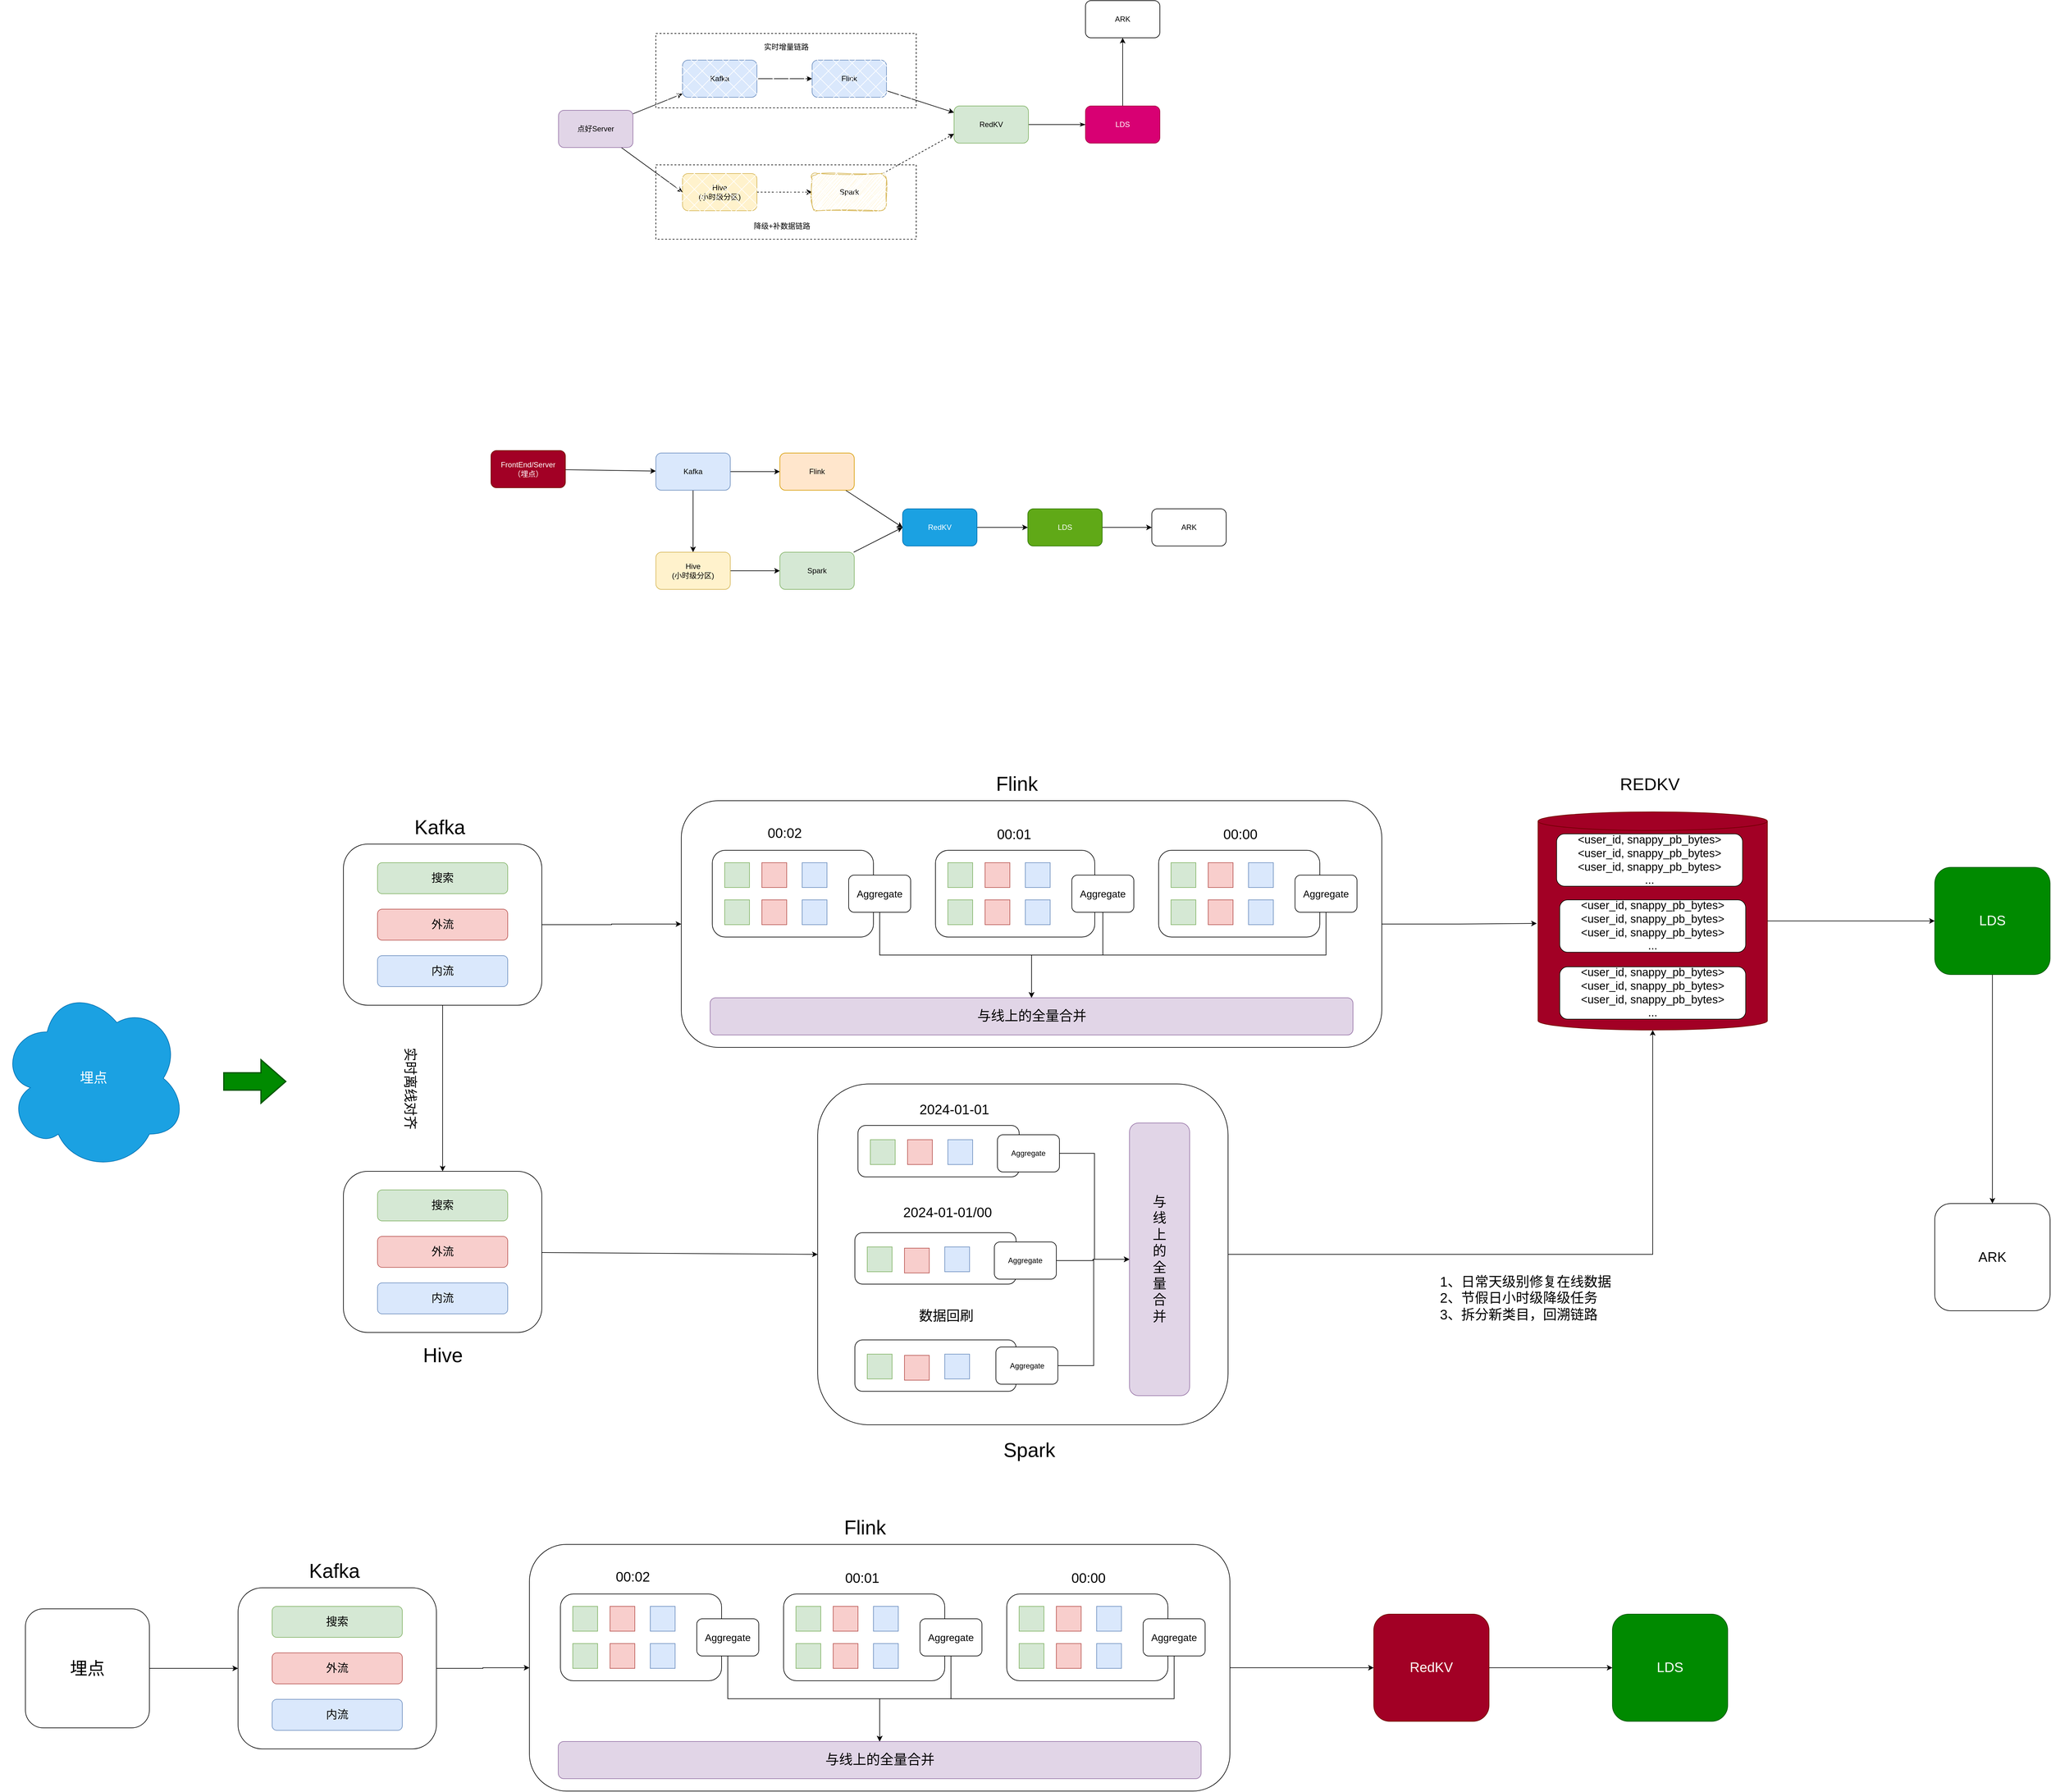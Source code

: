 <mxfile version="23.1.1" type="github">
  <diagram name="Page-1" id="i_hFuDhX6voU7J-K0fBx">
    <mxGraphModel dx="3749" dy="1087" grid="1" gridSize="10" guides="1" tooltips="1" connect="1" arrows="1" fold="1" page="1" pageScale="1" pageWidth="850" pageHeight="1100" math="0" shadow="0">
      <root>
        <mxCell id="0" />
        <mxCell id="1" parent="0" />
        <mxCell id="Olyu-w_eP48Fr1E_7s6x-3" value="" style="edgeStyle=orthogonalEdgeStyle;rounded=0;orthogonalLoop=1;jettySize=auto;html=1;" parent="1" source="Olyu-w_eP48Fr1E_7s6x-1" target="Olyu-w_eP48Fr1E_7s6x-2" edge="1">
          <mxGeometry relative="1" as="geometry" />
        </mxCell>
        <mxCell id="Olyu-w_eP48Fr1E_7s6x-13" value="" style="rounded=0;orthogonalLoop=1;jettySize=auto;html=1;startArrow=classic;startFill=1;endArrow=none;endFill=0;" parent="1" source="Olyu-w_eP48Fr1E_7s6x-1" target="Olyu-w_eP48Fr1E_7s6x-12" edge="1">
          <mxGeometry relative="1" as="geometry" />
        </mxCell>
        <mxCell id="Olyu-w_eP48Fr1E_7s6x-1" value="Kafka" style="rounded=1;whiteSpace=wrap;html=1;fillColor=#dae8fc;strokeColor=#6c8ebf;" parent="1" vertex="1">
          <mxGeometry x="160" y="337" width="120" height="60" as="geometry" />
        </mxCell>
        <mxCell id="Olyu-w_eP48Fr1E_7s6x-5" value="" style="rounded=0;orthogonalLoop=1;jettySize=auto;html=1;" parent="1" source="Olyu-w_eP48Fr1E_7s6x-2" target="Olyu-w_eP48Fr1E_7s6x-4" edge="1">
          <mxGeometry relative="1" as="geometry" />
        </mxCell>
        <mxCell id="Olyu-w_eP48Fr1E_7s6x-2" value="Flink" style="rounded=1;whiteSpace=wrap;html=1;fillColor=#dae8fc;strokeColor=#6c8ebf;" parent="1" vertex="1">
          <mxGeometry x="369" y="337" width="120" height="60" as="geometry" />
        </mxCell>
        <mxCell id="Olyu-w_eP48Fr1E_7s6x-16" value="" style="edgeStyle=orthogonalEdgeStyle;rounded=0;orthogonalLoop=1;jettySize=auto;html=1;startArrow=none;startFill=0;endArrow=classicThin;endFill=1;" parent="1" source="Olyu-w_eP48Fr1E_7s6x-4" target="Olyu-w_eP48Fr1E_7s6x-15" edge="1">
          <mxGeometry relative="1" as="geometry" />
        </mxCell>
        <mxCell id="Olyu-w_eP48Fr1E_7s6x-4" value="RedKV" style="rounded=1;whiteSpace=wrap;html=1;fillColor=#d5e8d4;strokeColor=#82b366;" parent="1" vertex="1">
          <mxGeometry x="598" y="411" width="120" height="60" as="geometry" />
        </mxCell>
        <mxCell id="Olyu-w_eP48Fr1E_7s6x-9" value="" style="edgeStyle=orthogonalEdgeStyle;rounded=0;orthogonalLoop=1;jettySize=auto;html=1;dashed=1;" parent="1" source="Olyu-w_eP48Fr1E_7s6x-6" target="Olyu-w_eP48Fr1E_7s6x-8" edge="1">
          <mxGeometry relative="1" as="geometry" />
        </mxCell>
        <mxCell id="Olyu-w_eP48Fr1E_7s6x-6" value="Hive&lt;br&gt;(小时级分区)" style="rounded=1;whiteSpace=wrap;html=1;fillColor=#fff2cc;strokeColor=#d6b656;" parent="1" vertex="1">
          <mxGeometry x="160" y="520" width="120" height="60" as="geometry" />
        </mxCell>
        <mxCell id="Olyu-w_eP48Fr1E_7s6x-11" value="" style="rounded=0;orthogonalLoop=1;jettySize=auto;html=1;entryX=0;entryY=0.75;entryDx=0;entryDy=0;dashed=1;" parent="1" source="Olyu-w_eP48Fr1E_7s6x-8" target="Olyu-w_eP48Fr1E_7s6x-4" edge="1">
          <mxGeometry relative="1" as="geometry">
            <mxPoint x="569" y="517" as="targetPoint" />
          </mxGeometry>
        </mxCell>
        <mxCell id="Olyu-w_eP48Fr1E_7s6x-8" value="Spark" style="whiteSpace=wrap;html=1;rounded=1;fillColor=#fff2cc;strokeColor=#d6b656;gradientColor=none;shadow=0;glass=0;sketch=1;curveFitting=1;jiggle=2;" parent="1" vertex="1">
          <mxGeometry x="369" y="520" width="120" height="60" as="geometry" />
        </mxCell>
        <mxCell id="lzxiVklrCA61hMPIfOuQ-2" value="" style="rounded=0;orthogonalLoop=1;jettySize=auto;html=1;entryX=0;entryY=0.5;entryDx=0;entryDy=0;" parent="1" source="Olyu-w_eP48Fr1E_7s6x-12" target="Olyu-w_eP48Fr1E_7s6x-6" edge="1">
          <mxGeometry relative="1" as="geometry">
            <mxPoint x="29" y="487" as="targetPoint" />
          </mxGeometry>
        </mxCell>
        <mxCell id="Olyu-w_eP48Fr1E_7s6x-12" value="点好Server" style="rounded=1;whiteSpace=wrap;html=1;fillColor=#e1d5e7;strokeColor=#9673a6;" parent="1" vertex="1">
          <mxGeometry x="-40" y="418" width="120" height="60" as="geometry" />
        </mxCell>
        <mxCell id="Olyu-w_eP48Fr1E_7s6x-18" value="" style="edgeStyle=orthogonalEdgeStyle;rounded=0;orthogonalLoop=1;jettySize=auto;html=1;startArrow=none;startFill=0;endArrow=classic;endFill=1;" parent="1" source="Olyu-w_eP48Fr1E_7s6x-15" target="Olyu-w_eP48Fr1E_7s6x-17" edge="1">
          <mxGeometry relative="1" as="geometry" />
        </mxCell>
        <mxCell id="Olyu-w_eP48Fr1E_7s6x-15" value="LDS" style="rounded=1;whiteSpace=wrap;html=1;fillColor=#d80073;fontColor=#ffffff;strokeColor=#A50040;" parent="1" vertex="1">
          <mxGeometry x="810" y="411" width="120" height="60" as="geometry" />
        </mxCell>
        <mxCell id="Olyu-w_eP48Fr1E_7s6x-17" value="ARK" style="rounded=1;whiteSpace=wrap;html=1;" parent="1" vertex="1">
          <mxGeometry x="810" y="241" width="120" height="60" as="geometry" />
        </mxCell>
        <mxCell id="38t9WZw2wdU8tdVC_Z4--1" value="" style="edgeStyle=orthogonalEdgeStyle;rounded=0;orthogonalLoop=1;jettySize=auto;html=1;" parent="1" source="38t9WZw2wdU8tdVC_Z4--4" target="38t9WZw2wdU8tdVC_Z4--6" edge="1">
          <mxGeometry relative="1" as="geometry" />
        </mxCell>
        <mxCell id="38t9WZw2wdU8tdVC_Z4--3" value="" style="rounded=0;orthogonalLoop=1;jettySize=auto;html=1;startArrow=classic;startFill=1;endArrow=none;endFill=0;" parent="1" source="38t9WZw2wdU8tdVC_Z4--4" target="38t9WZw2wdU8tdVC_Z4--13" edge="1">
          <mxGeometry relative="1" as="geometry" />
        </mxCell>
        <mxCell id="lzxiVklrCA61hMPIfOuQ-5" value="" style="edgeStyle=orthogonalEdgeStyle;rounded=0;orthogonalLoop=1;jettySize=auto;html=1;" parent="1" source="38t9WZw2wdU8tdVC_Z4--4" target="38t9WZw2wdU8tdVC_Z4--10" edge="1">
          <mxGeometry relative="1" as="geometry" />
        </mxCell>
        <mxCell id="38t9WZw2wdU8tdVC_Z4--4" value="Kafka" style="rounded=1;whiteSpace=wrap;html=1;fillColor=#dae8fc;strokeColor=#6c8ebf;" parent="1" vertex="1">
          <mxGeometry x="117" y="971" width="120" height="60" as="geometry" />
        </mxCell>
        <mxCell id="38t9WZw2wdU8tdVC_Z4--5" value="" style="rounded=0;orthogonalLoop=1;jettySize=auto;html=1;entryX=0;entryY=0.5;entryDx=0;entryDy=0;" parent="1" source="38t9WZw2wdU8tdVC_Z4--6" target="38t9WZw2wdU8tdVC_Z4--8" edge="1">
          <mxGeometry relative="1" as="geometry" />
        </mxCell>
        <mxCell id="38t9WZw2wdU8tdVC_Z4--6" value="Flink" style="rounded=1;whiteSpace=wrap;html=1;fillColor=#ffe6cc;strokeColor=#d79b00;" parent="1" vertex="1">
          <mxGeometry x="317" y="971" width="120" height="60" as="geometry" />
        </mxCell>
        <mxCell id="38t9WZw2wdU8tdVC_Z4--7" value="" style="edgeStyle=orthogonalEdgeStyle;rounded=0;orthogonalLoop=1;jettySize=auto;html=1;startArrow=none;startFill=0;endArrow=classic;endFill=1;" parent="1" source="38t9WZw2wdU8tdVC_Z4--8" target="38t9WZw2wdU8tdVC_Z4--15" edge="1">
          <mxGeometry relative="1" as="geometry" />
        </mxCell>
        <mxCell id="38t9WZw2wdU8tdVC_Z4--8" value="RedKV" style="rounded=1;whiteSpace=wrap;html=1;fillColor=#1ba1e2;fontColor=#ffffff;strokeColor=#006EAF;" parent="1" vertex="1">
          <mxGeometry x="515" y="1061" width="120" height="60" as="geometry" />
        </mxCell>
        <mxCell id="38t9WZw2wdU8tdVC_Z4--9" value="" style="edgeStyle=orthogonalEdgeStyle;rounded=0;orthogonalLoop=1;jettySize=auto;html=1;" parent="1" source="38t9WZw2wdU8tdVC_Z4--10" target="38t9WZw2wdU8tdVC_Z4--12" edge="1">
          <mxGeometry relative="1" as="geometry" />
        </mxCell>
        <mxCell id="38t9WZw2wdU8tdVC_Z4--10" value="Hive&lt;br&gt;(小时级分区)" style="rounded=1;whiteSpace=wrap;html=1;fillColor=#fff2cc;strokeColor=#d6b656;" parent="1" vertex="1">
          <mxGeometry x="117" y="1131" width="120" height="60" as="geometry" />
        </mxCell>
        <mxCell id="38t9WZw2wdU8tdVC_Z4--11" value="" style="rounded=0;orthogonalLoop=1;jettySize=auto;html=1;entryX=0;entryY=0.5;entryDx=0;entryDy=0;" parent="1" source="38t9WZw2wdU8tdVC_Z4--12" target="38t9WZw2wdU8tdVC_Z4--8" edge="1">
          <mxGeometry relative="1" as="geometry">
            <mxPoint x="577" y="1081" as="targetPoint" />
          </mxGeometry>
        </mxCell>
        <mxCell id="38t9WZw2wdU8tdVC_Z4--12" value="Spark" style="whiteSpace=wrap;html=1;rounded=1;fillColor=#d5e8d4;strokeColor=#82b366;" parent="1" vertex="1">
          <mxGeometry x="317" y="1131" width="120" height="60" as="geometry" />
        </mxCell>
        <mxCell id="38t9WZw2wdU8tdVC_Z4--13" value="FrontEnd/Server&lt;br&gt;（埋点）" style="rounded=1;whiteSpace=wrap;html=1;fillColor=#a20025;fontColor=#ffffff;strokeColor=#6F0000;" parent="1" vertex="1">
          <mxGeometry x="-149" y="967" width="120" height="60" as="geometry" />
        </mxCell>
        <mxCell id="38t9WZw2wdU8tdVC_Z4--21" value="" style="edgeStyle=orthogonalEdgeStyle;rounded=0;orthogonalLoop=1;jettySize=auto;html=1;" parent="1" source="38t9WZw2wdU8tdVC_Z4--15" target="38t9WZw2wdU8tdVC_Z4--20" edge="1">
          <mxGeometry relative="1" as="geometry" />
        </mxCell>
        <mxCell id="38t9WZw2wdU8tdVC_Z4--15" value="LDS" style="rounded=1;whiteSpace=wrap;html=1;fillColor=#60a917;fontColor=#ffffff;strokeColor=#2D7600;" parent="1" vertex="1">
          <mxGeometry x="717" y="1061" width="120" height="60" as="geometry" />
        </mxCell>
        <mxCell id="38t9WZw2wdU8tdVC_Z4--20" value="ARK" style="rounded=1;whiteSpace=wrap;html=1;" parent="1" vertex="1">
          <mxGeometry x="917" y="1061" width="120" height="60" as="geometry" />
        </mxCell>
        <mxCell id="71Jp7hl-TTsXlKyE7o5B-2" value="" style="rounded=0;whiteSpace=wrap;html=1;shadow=0;dashed=1;fillStyle=cross-hatch;strokeColor=default;align=right;verticalAlign=middle;fontFamily=Helvetica;fontSize=12;fontColor=default;fillColor=default;gradientColor=none;glass=0;" parent="1" vertex="1">
          <mxGeometry x="117" y="506" width="420" height="120" as="geometry" />
        </mxCell>
        <mxCell id="71Jp7hl-TTsXlKyE7o5B-3" value="降级+补数据链路" style="text;html=1;strokeColor=none;fillColor=none;align=center;verticalAlign=middle;whiteSpace=wrap;rounded=0;fontSize=12;fontFamily=Helvetica;fontColor=default;" parent="1" vertex="1">
          <mxGeometry x="254.5" y="590" width="131" height="30" as="geometry" />
        </mxCell>
        <mxCell id="lzxiVklrCA61hMPIfOuQ-3" value="" style="rounded=0;whiteSpace=wrap;html=1;shadow=0;dashed=1;fillStyle=cross-hatch;strokeColor=default;align=right;verticalAlign=middle;fontFamily=Helvetica;fontSize=12;fontColor=default;fillColor=default;gradientColor=none;glass=0;" parent="1" vertex="1">
          <mxGeometry x="117" y="294" width="420" height="120" as="geometry" />
        </mxCell>
        <mxCell id="lzxiVklrCA61hMPIfOuQ-4" value="实时增量链路" style="text;html=1;strokeColor=none;fillColor=none;align=center;verticalAlign=middle;whiteSpace=wrap;rounded=0;fontSize=12;fontFamily=Helvetica;fontColor=default;" parent="1" vertex="1">
          <mxGeometry x="261.5" y="301" width="131" height="30" as="geometry" />
        </mxCell>
        <mxCell id="Ssv76UTOe1hx6nXqf63F-172" value="" style="edgeStyle=orthogonalEdgeStyle;rounded=0;orthogonalLoop=1;jettySize=auto;html=1;entryX=0.5;entryY=0;entryDx=0;entryDy=0;" edge="1" parent="1" source="Ssv76UTOe1hx6nXqf63F-173" target="Ssv76UTOe1hx6nXqf63F-197">
          <mxGeometry relative="1" as="geometry">
            <mxPoint x="-227" y="2052" as="targetPoint" />
          </mxGeometry>
        </mxCell>
        <mxCell id="Ssv76UTOe1hx6nXqf63F-329" value="" style="edgeStyle=orthogonalEdgeStyle;rounded=0;orthogonalLoop=1;jettySize=auto;html=1;entryX=0;entryY=0.5;entryDx=0;entryDy=0;" edge="1" parent="1" source="Ssv76UTOe1hx6nXqf63F-173" target="Ssv76UTOe1hx6nXqf63F-295">
          <mxGeometry relative="1" as="geometry">
            <mxPoint x="113" y="1742" as="targetPoint" />
          </mxGeometry>
        </mxCell>
        <mxCell id="Ssv76UTOe1hx6nXqf63F-173" value="" style="whiteSpace=wrap;html=1;rounded=1;" vertex="1" parent="1">
          <mxGeometry x="-387" y="1602" width="320" height="260" as="geometry" />
        </mxCell>
        <mxCell id="Ssv76UTOe1hx6nXqf63F-175" value="" style="edgeStyle=orthogonalEdgeStyle;rounded=0;orthogonalLoop=1;jettySize=auto;html=1;exitX=1;exitY=0.5;exitDx=0;exitDy=0;exitPerimeter=0;" edge="1" parent="1" source="Ssv76UTOe1hx6nXqf63F-334" target="Ssv76UTOe1hx6nXqf63F-212">
          <mxGeometry relative="1" as="geometry">
            <mxPoint x="1950" y="1730.111" as="sourcePoint" />
          </mxGeometry>
        </mxCell>
        <mxCell id="Ssv76UTOe1hx6nXqf63F-177" value="&lt;font style=&quot;font-size: 18px;&quot;&gt;搜索&lt;/font&gt;" style="rounded=1;whiteSpace=wrap;html=1;fillColor=#d5e8d4;strokeColor=#82b366;" vertex="1" parent="1">
          <mxGeometry x="-332" y="1632" width="210" height="50" as="geometry" />
        </mxCell>
        <mxCell id="Ssv76UTOe1hx6nXqf63F-178" value="&lt;font style=&quot;font-size: 18px;&quot;&gt;外流&lt;/font&gt;" style="rounded=1;whiteSpace=wrap;html=1;fillColor=#f8cecc;strokeColor=#b85450;" vertex="1" parent="1">
          <mxGeometry x="-332" y="1707" width="210" height="50" as="geometry" />
        </mxCell>
        <mxCell id="Ssv76UTOe1hx6nXqf63F-179" value="&lt;font style=&quot;font-size: 18px;&quot;&gt;内流&lt;/font&gt;" style="rounded=1;whiteSpace=wrap;html=1;fillColor=#dae8fc;strokeColor=#6c8ebf;" vertex="1" parent="1">
          <mxGeometry x="-332" y="1782" width="210" height="50" as="geometry" />
        </mxCell>
        <mxCell id="Ssv76UTOe1hx6nXqf63F-180" value="&lt;font style=&quot;font-size: 32px;&quot;&gt;Kafka&lt;/font&gt;" style="text;html=1;align=center;verticalAlign=middle;resizable=0;points=[];autosize=1;strokeColor=none;fillColor=none;" vertex="1" parent="1">
          <mxGeometry x="-282" y="1550" width="100" height="50" as="geometry" />
        </mxCell>
        <mxCell id="Ssv76UTOe1hx6nXqf63F-181" value="" style="rounded=0;orthogonalLoop=1;jettySize=auto;html=1;entryX=0.5;entryY=1;entryDx=0;entryDy=0;exitX=1;exitY=0.5;exitDx=0;exitDy=0;edgeStyle=orthogonalEdgeStyle;entryPerimeter=0;" edge="1" parent="1" source="Ssv76UTOe1hx6nXqf63F-182" target="Ssv76UTOe1hx6nXqf63F-334">
          <mxGeometry relative="1" as="geometry">
            <mxPoint x="1744.0" y="1930" as="targetPoint" />
          </mxGeometry>
        </mxCell>
        <mxCell id="Ssv76UTOe1hx6nXqf63F-182" value="" style="rounded=1;whiteSpace=wrap;html=1;" vertex="1" parent="1">
          <mxGeometry x="378" y="1989" width="662" height="550" as="geometry" />
        </mxCell>
        <mxCell id="Ssv76UTOe1hx6nXqf63F-183" value="" style="rounded=1;whiteSpace=wrap;html=1;" vertex="1" parent="1">
          <mxGeometry x="443" y="2056" width="260" height="83" as="geometry" />
        </mxCell>
        <mxCell id="Ssv76UTOe1hx6nXqf63F-292" value="" style="edgeStyle=orthogonalEdgeStyle;rounded=0;orthogonalLoop=1;jettySize=auto;html=1;" edge="1" parent="1" source="Ssv76UTOe1hx6nXqf63F-184" target="Ssv76UTOe1hx6nXqf63F-291">
          <mxGeometry relative="1" as="geometry" />
        </mxCell>
        <mxCell id="Ssv76UTOe1hx6nXqf63F-184" value="Aggregate" style="rounded=1;whiteSpace=wrap;html=1;" vertex="1" parent="1">
          <mxGeometry x="668" y="2071" width="100" height="60" as="geometry" />
        </mxCell>
        <mxCell id="Ssv76UTOe1hx6nXqf63F-185" value="&lt;font style=&quot;font-size: 22px;&quot;&gt;2024-01-01&lt;/font&gt;" style="text;html=1;strokeColor=none;fillColor=none;align=center;verticalAlign=middle;whiteSpace=wrap;rounded=0;" vertex="1" parent="1">
          <mxGeometry x="436" y="2016" width="325" height="30" as="geometry" />
        </mxCell>
        <mxCell id="Ssv76UTOe1hx6nXqf63F-186" value="&lt;font style=&quot;font-size: 32px;&quot;&gt;Spark&lt;/font&gt;" style="text;html=1;align=center;verticalAlign=middle;resizable=0;points=[];autosize=1;strokeColor=none;fillColor=none;" vertex="1" parent="1">
          <mxGeometry x="668" y="2555" width="102" height="50" as="geometry" />
        </mxCell>
        <mxCell id="Ssv76UTOe1hx6nXqf63F-187" value="" style="whiteSpace=wrap;html=1;aspect=fixed;fillColor=#d5e8d4;strokeColor=#82b366;" vertex="1" parent="1">
          <mxGeometry x="463" y="2079" width="40" height="40" as="geometry" />
        </mxCell>
        <mxCell id="Ssv76UTOe1hx6nXqf63F-188" value="" style="whiteSpace=wrap;html=1;aspect=fixed;fillColor=#f8cecc;strokeColor=#b85450;" vertex="1" parent="1">
          <mxGeometry x="523" y="2079" width="40" height="40" as="geometry" />
        </mxCell>
        <mxCell id="Ssv76UTOe1hx6nXqf63F-189" value="" style="whiteSpace=wrap;html=1;aspect=fixed;fillColor=#dae8fc;strokeColor=#6c8ebf;" vertex="1" parent="1">
          <mxGeometry x="588" y="2079" width="40" height="40" as="geometry" />
        </mxCell>
        <mxCell id="Ssv76UTOe1hx6nXqf63F-190" value="" style="rounded=1;whiteSpace=wrap;html=1;" vertex="1" parent="1">
          <mxGeometry x="438" y="2229" width="260" height="83" as="geometry" />
        </mxCell>
        <mxCell id="Ssv76UTOe1hx6nXqf63F-293" value="" style="edgeStyle=orthogonalEdgeStyle;rounded=0;orthogonalLoop=1;jettySize=auto;html=1;" edge="1" parent="1" source="Ssv76UTOe1hx6nXqf63F-191" target="Ssv76UTOe1hx6nXqf63F-291">
          <mxGeometry relative="1" as="geometry" />
        </mxCell>
        <mxCell id="Ssv76UTOe1hx6nXqf63F-191" value="Aggregate" style="rounded=1;whiteSpace=wrap;html=1;" vertex="1" parent="1">
          <mxGeometry x="663" y="2244" width="100" height="60" as="geometry" />
        </mxCell>
        <mxCell id="Ssv76UTOe1hx6nXqf63F-192" value="&lt;font style=&quot;font-size: 22px;&quot;&gt;2024-01-01/00&lt;/font&gt;" style="text;html=1;strokeColor=none;fillColor=none;align=center;verticalAlign=middle;whiteSpace=wrap;rounded=0;" vertex="1" parent="1">
          <mxGeometry x="438" y="2182" width="299.12" height="30" as="geometry" />
        </mxCell>
        <mxCell id="Ssv76UTOe1hx6nXqf63F-193" value="" style="whiteSpace=wrap;html=1;aspect=fixed;fillColor=#d5e8d4;strokeColor=#82b366;" vertex="1" parent="1">
          <mxGeometry x="458" y="2252" width="40" height="40" as="geometry" />
        </mxCell>
        <mxCell id="Ssv76UTOe1hx6nXqf63F-194" value="" style="whiteSpace=wrap;html=1;aspect=fixed;fillColor=#dae8fc;strokeColor=#6c8ebf;" vertex="1" parent="1">
          <mxGeometry x="583" y="2252" width="40" height="40" as="geometry" />
        </mxCell>
        <mxCell id="Ssv76UTOe1hx6nXqf63F-195" value="" style="whiteSpace=wrap;html=1;aspect=fixed;fillColor=#f8cecc;strokeColor=#b85450;" vertex="1" parent="1">
          <mxGeometry x="518" y="2254" width="40" height="40" as="geometry" />
        </mxCell>
        <mxCell id="Ssv76UTOe1hx6nXqf63F-196" value="" style="rounded=0;orthogonalLoop=1;jettySize=auto;html=1;entryX=0;entryY=0.5;entryDx=0;entryDy=0;" edge="1" parent="1" source="Ssv76UTOe1hx6nXqf63F-197" target="Ssv76UTOe1hx6nXqf63F-182">
          <mxGeometry relative="1" as="geometry">
            <mxPoint x="138" y="2212" as="targetPoint" />
          </mxGeometry>
        </mxCell>
        <mxCell id="Ssv76UTOe1hx6nXqf63F-197" value="" style="whiteSpace=wrap;html=1;rounded=1;" vertex="1" parent="1">
          <mxGeometry x="-387" y="2130" width="320" height="260" as="geometry" />
        </mxCell>
        <mxCell id="Ssv76UTOe1hx6nXqf63F-198" value="&lt;font style=&quot;font-size: 18px;&quot;&gt;搜索&lt;/font&gt;" style="rounded=1;whiteSpace=wrap;html=1;fillColor=#d5e8d4;strokeColor=#82b366;" vertex="1" parent="1">
          <mxGeometry x="-332" y="2160" width="210" height="50" as="geometry" />
        </mxCell>
        <mxCell id="Ssv76UTOe1hx6nXqf63F-199" value="&lt;font style=&quot;font-size: 18px;&quot;&gt;外流&lt;/font&gt;" style="rounded=1;whiteSpace=wrap;html=1;fillColor=#f8cecc;strokeColor=#b85450;" vertex="1" parent="1">
          <mxGeometry x="-332" y="2235" width="210" height="50" as="geometry" />
        </mxCell>
        <mxCell id="Ssv76UTOe1hx6nXqf63F-200" value="&lt;font style=&quot;font-size: 18px;&quot;&gt;内流&lt;/font&gt;" style="rounded=1;whiteSpace=wrap;html=1;fillColor=#dae8fc;strokeColor=#6c8ebf;" vertex="1" parent="1">
          <mxGeometry x="-332" y="2310" width="210" height="50" as="geometry" />
        </mxCell>
        <mxCell id="Ssv76UTOe1hx6nXqf63F-201" value="&lt;font style=&quot;font-size: 32px;&quot;&gt;Hive&lt;/font&gt;" style="text;html=1;align=center;verticalAlign=middle;resizable=0;points=[];autosize=1;strokeColor=none;fillColor=none;" vertex="1" parent="1">
          <mxGeometry x="-268" y="2402" width="82" height="50" as="geometry" />
        </mxCell>
        <mxCell id="Ssv76UTOe1hx6nXqf63F-202" value="" style="rounded=1;whiteSpace=wrap;html=1;" vertex="1" parent="1">
          <mxGeometry x="438" y="2402" width="260" height="83" as="geometry" />
        </mxCell>
        <mxCell id="Ssv76UTOe1hx6nXqf63F-294" value="" style="edgeStyle=orthogonalEdgeStyle;rounded=0;orthogonalLoop=1;jettySize=auto;html=1;" edge="1" parent="1" source="Ssv76UTOe1hx6nXqf63F-203" target="Ssv76UTOe1hx6nXqf63F-291">
          <mxGeometry relative="1" as="geometry" />
        </mxCell>
        <mxCell id="Ssv76UTOe1hx6nXqf63F-203" value="Aggregate" style="rounded=1;whiteSpace=wrap;html=1;" vertex="1" parent="1">
          <mxGeometry x="665.5" y="2413.5" width="100" height="60" as="geometry" />
        </mxCell>
        <mxCell id="Ssv76UTOe1hx6nXqf63F-204" value="&lt;font style=&quot;font-size: 22px;&quot;&gt;数据回刷&lt;/font&gt;" style="text;html=1;strokeColor=none;fillColor=none;align=center;verticalAlign=middle;whiteSpace=wrap;rounded=0;" vertex="1" parent="1">
          <mxGeometry x="489.88" y="2349" width="191.25" height="30" as="geometry" />
        </mxCell>
        <mxCell id="Ssv76UTOe1hx6nXqf63F-205" value="" style="whiteSpace=wrap;html=1;aspect=fixed;fillColor=#d5e8d4;strokeColor=#82b366;" vertex="1" parent="1">
          <mxGeometry x="458" y="2425" width="40" height="40" as="geometry" />
        </mxCell>
        <mxCell id="Ssv76UTOe1hx6nXqf63F-206" value="" style="whiteSpace=wrap;html=1;aspect=fixed;fillColor=#dae8fc;strokeColor=#6c8ebf;" vertex="1" parent="1">
          <mxGeometry x="583" y="2425" width="40" height="40" as="geometry" />
        </mxCell>
        <mxCell id="Ssv76UTOe1hx6nXqf63F-207" value="" style="whiteSpace=wrap;html=1;aspect=fixed;fillColor=#f8cecc;strokeColor=#b85450;" vertex="1" parent="1">
          <mxGeometry x="518" y="2427" width="40" height="40" as="geometry" />
        </mxCell>
        <mxCell id="Ssv76UTOe1hx6nXqf63F-208" value="&lt;font style=&quot;font-size: 22px;&quot;&gt;1、日常天级别修复在线数据&lt;br&gt;&lt;div style=&quot;text-align: left;&quot;&gt;&lt;span style=&quot;background-color: initial;&quot;&gt;2、节假日小时级降级任务&lt;/span&gt;&lt;/div&gt;&lt;div style=&quot;text-align: left;&quot;&gt;&lt;span style=&quot;background-color: initial;&quot;&gt;3、拆分新类目，回溯链路&lt;/span&gt;&lt;/div&gt;&lt;/font&gt;" style="text;html=1;strokeColor=none;fillColor=none;align=center;verticalAlign=middle;whiteSpace=wrap;rounded=0;" vertex="1" parent="1">
          <mxGeometry x="1355" y="2280" width="330" height="110" as="geometry" />
        </mxCell>
        <mxCell id="Ssv76UTOe1hx6nXqf63F-209" value="&lt;font style=&quot;font-size: 22px;&quot;&gt;埋点&lt;/font&gt;" style="ellipse;shape=cloud;whiteSpace=wrap;html=1;fillColor=#1ba1e2;fontColor=#ffffff;strokeColor=#006EAF;" vertex="1" parent="1">
          <mxGeometry x="-940" y="1830" width="300" height="300" as="geometry" />
        </mxCell>
        <mxCell id="Ssv76UTOe1hx6nXqf63F-210" value="" style="verticalLabelPosition=bottom;verticalAlign=top;html=1;strokeWidth=2;shape=mxgraph.arrows2.arrow;dy=0.6;dx=40;notch=0;fillColor=#008a00;fontColor=#ffffff;strokeColor=#005700;" vertex="1" parent="1">
          <mxGeometry x="-580" y="1950" width="100" height="70" as="geometry" />
        </mxCell>
        <mxCell id="Ssv76UTOe1hx6nXqf63F-211" value="" style="edgeStyle=orthogonalEdgeStyle;rounded=0;orthogonalLoop=1;jettySize=auto;html=1;" edge="1" parent="1" source="Ssv76UTOe1hx6nXqf63F-212" target="Ssv76UTOe1hx6nXqf63F-213">
          <mxGeometry relative="1" as="geometry" />
        </mxCell>
        <mxCell id="Ssv76UTOe1hx6nXqf63F-212" value="&lt;font style=&quot;font-size: 22px;&quot;&gt;LDS&lt;/font&gt;" style="whiteSpace=wrap;html=1;rounded=1;fillColor=#008a00;fontColor=#ffffff;strokeColor=#005700;" vertex="1" parent="1">
          <mxGeometry x="2180" y="1639.5" width="186" height="173" as="geometry" />
        </mxCell>
        <mxCell id="Ssv76UTOe1hx6nXqf63F-213" value="&lt;font style=&quot;font-size: 22px;&quot;&gt;ARK&lt;/font&gt;" style="whiteSpace=wrap;html=1;rounded=1;" vertex="1" parent="1">
          <mxGeometry x="2180" y="2182" width="186" height="173" as="geometry" />
        </mxCell>
        <mxCell id="Ssv76UTOe1hx6nXqf63F-214" value="" style="edgeStyle=orthogonalEdgeStyle;rounded=0;orthogonalLoop=1;jettySize=auto;html=1;startArrow=classic;startFill=1;endArrow=none;endFill=0;" edge="1" parent="1" source="Ssv76UTOe1hx6nXqf63F-216" target="Ssv76UTOe1hx6nXqf63F-245">
          <mxGeometry relative="1" as="geometry" />
        </mxCell>
        <mxCell id="Ssv76UTOe1hx6nXqf63F-215" value="" style="rounded=0;orthogonalLoop=1;jettySize=auto;html=1;exitX=1;exitY=0.5;exitDx=0;exitDy=0;entryX=0;entryY=0.5;entryDx=0;entryDy=0;" edge="1" parent="1" source="Ssv76UTOe1hx6nXqf63F-216" target="Ssv76UTOe1hx6nXqf63F-248">
          <mxGeometry relative="1" as="geometry" />
        </mxCell>
        <mxCell id="Ssv76UTOe1hx6nXqf63F-216" value="" style="rounded=1;whiteSpace=wrap;html=1;" vertex="1" parent="1">
          <mxGeometry x="-87" y="2732" width="1130" height="398" as="geometry" />
        </mxCell>
        <mxCell id="Ssv76UTOe1hx6nXqf63F-217" value="" style="rounded=1;whiteSpace=wrap;html=1;" vertex="1" parent="1">
          <mxGeometry x="-37" y="2812" width="260" height="140" as="geometry" />
        </mxCell>
        <mxCell id="Ssv76UTOe1hx6nXqf63F-218" value="" style="whiteSpace=wrap;html=1;aspect=fixed;fillColor=#d5e8d4;strokeColor=#82b366;" vertex="1" parent="1">
          <mxGeometry x="-17" y="2832" width="40" height="40" as="geometry" />
        </mxCell>
        <mxCell id="Ssv76UTOe1hx6nXqf63F-288" value="" style="edgeStyle=orthogonalEdgeStyle;rounded=0;orthogonalLoop=1;jettySize=auto;html=1;" edge="1" parent="1" source="Ssv76UTOe1hx6nXqf63F-219" target="Ssv76UTOe1hx6nXqf63F-287">
          <mxGeometry relative="1" as="geometry" />
        </mxCell>
        <mxCell id="Ssv76UTOe1hx6nXqf63F-219" value="&lt;font style=&quot;font-size: 16px;&quot;&gt;Aggregate&lt;/font&gt;" style="rounded=1;whiteSpace=wrap;html=1;" vertex="1" parent="1">
          <mxGeometry x="183" y="2852" width="100" height="60" as="geometry" />
        </mxCell>
        <mxCell id="Ssv76UTOe1hx6nXqf63F-220" value="" style="whiteSpace=wrap;html=1;aspect=fixed;fillColor=#f8cecc;strokeColor=#b85450;" vertex="1" parent="1">
          <mxGeometry x="43" y="2832" width="40" height="40" as="geometry" />
        </mxCell>
        <mxCell id="Ssv76UTOe1hx6nXqf63F-221" value="" style="whiteSpace=wrap;html=1;aspect=fixed;fillColor=#dae8fc;strokeColor=#6c8ebf;" vertex="1" parent="1">
          <mxGeometry x="108" y="2832" width="40" height="40" as="geometry" />
        </mxCell>
        <mxCell id="Ssv76UTOe1hx6nXqf63F-222" value="" style="whiteSpace=wrap;html=1;aspect=fixed;fillColor=#d5e8d4;strokeColor=#82b366;" vertex="1" parent="1">
          <mxGeometry x="-17" y="2892" width="40" height="40" as="geometry" />
        </mxCell>
        <mxCell id="Ssv76UTOe1hx6nXqf63F-223" value="" style="whiteSpace=wrap;html=1;aspect=fixed;fillColor=#f8cecc;strokeColor=#b85450;" vertex="1" parent="1">
          <mxGeometry x="43" y="2892" width="40" height="40" as="geometry" />
        </mxCell>
        <mxCell id="Ssv76UTOe1hx6nXqf63F-224" value="" style="whiteSpace=wrap;html=1;aspect=fixed;fillColor=#dae8fc;strokeColor=#6c8ebf;" vertex="1" parent="1">
          <mxGeometry x="108" y="2892" width="40" height="40" as="geometry" />
        </mxCell>
        <mxCell id="Ssv76UTOe1hx6nXqf63F-225" value="" style="rounded=1;whiteSpace=wrap;html=1;" vertex="1" parent="1">
          <mxGeometry x="323" y="2812" width="260" height="140" as="geometry" />
        </mxCell>
        <mxCell id="Ssv76UTOe1hx6nXqf63F-226" value="" style="whiteSpace=wrap;html=1;aspect=fixed;fillColor=#d5e8d4;strokeColor=#82b366;" vertex="1" parent="1">
          <mxGeometry x="343" y="2832" width="40" height="40" as="geometry" />
        </mxCell>
        <mxCell id="Ssv76UTOe1hx6nXqf63F-289" value="" style="edgeStyle=orthogonalEdgeStyle;rounded=0;orthogonalLoop=1;jettySize=auto;html=1;" edge="1" parent="1" source="Ssv76UTOe1hx6nXqf63F-227" target="Ssv76UTOe1hx6nXqf63F-287">
          <mxGeometry relative="1" as="geometry" />
        </mxCell>
        <mxCell id="Ssv76UTOe1hx6nXqf63F-227" value="&lt;font style=&quot;font-size: 16px;&quot;&gt;Aggregate&lt;/font&gt;" style="rounded=1;whiteSpace=wrap;html=1;" vertex="1" parent="1">
          <mxGeometry x="543" y="2852" width="100" height="60" as="geometry" />
        </mxCell>
        <mxCell id="Ssv76UTOe1hx6nXqf63F-228" value="" style="whiteSpace=wrap;html=1;aspect=fixed;fillColor=#f8cecc;strokeColor=#b85450;" vertex="1" parent="1">
          <mxGeometry x="403" y="2832" width="40" height="40" as="geometry" />
        </mxCell>
        <mxCell id="Ssv76UTOe1hx6nXqf63F-229" value="" style="whiteSpace=wrap;html=1;aspect=fixed;fillColor=#dae8fc;strokeColor=#6c8ebf;" vertex="1" parent="1">
          <mxGeometry x="468" y="2832" width="40" height="40" as="geometry" />
        </mxCell>
        <mxCell id="Ssv76UTOe1hx6nXqf63F-230" value="" style="whiteSpace=wrap;html=1;aspect=fixed;fillColor=#d5e8d4;strokeColor=#82b366;" vertex="1" parent="1">
          <mxGeometry x="343" y="2892" width="40" height="40" as="geometry" />
        </mxCell>
        <mxCell id="Ssv76UTOe1hx6nXqf63F-231" value="" style="whiteSpace=wrap;html=1;aspect=fixed;fillColor=#f8cecc;strokeColor=#b85450;" vertex="1" parent="1">
          <mxGeometry x="403" y="2892" width="40" height="40" as="geometry" />
        </mxCell>
        <mxCell id="Ssv76UTOe1hx6nXqf63F-232" value="" style="whiteSpace=wrap;html=1;aspect=fixed;fillColor=#dae8fc;strokeColor=#6c8ebf;" vertex="1" parent="1">
          <mxGeometry x="468" y="2892" width="40" height="40" as="geometry" />
        </mxCell>
        <mxCell id="Ssv76UTOe1hx6nXqf63F-233" value="&lt;font style=&quot;font-size: 22px;&quot;&gt;00:02&amp;nbsp;&lt;/font&gt;" style="text;html=1;strokeColor=none;fillColor=none;align=center;verticalAlign=middle;whiteSpace=wrap;rounded=0;" vertex="1" parent="1">
          <mxGeometry x="2" y="2770" width="162" height="30" as="geometry" />
        </mxCell>
        <mxCell id="Ssv76UTOe1hx6nXqf63F-234" value="&lt;font style=&quot;font-size: 22px;&quot;&gt;00:01&amp;nbsp;&lt;/font&gt;" style="text;html=1;strokeColor=none;fillColor=none;align=center;verticalAlign=middle;whiteSpace=wrap;rounded=0;" vertex="1" parent="1">
          <mxGeometry x="408" y="2772" width="90" height="30" as="geometry" />
        </mxCell>
        <mxCell id="Ssv76UTOe1hx6nXqf63F-235" value="" style="rounded=1;whiteSpace=wrap;html=1;" vertex="1" parent="1">
          <mxGeometry x="683" y="2812" width="260" height="140" as="geometry" />
        </mxCell>
        <mxCell id="Ssv76UTOe1hx6nXqf63F-236" value="" style="whiteSpace=wrap;html=1;aspect=fixed;fillColor=#d5e8d4;strokeColor=#82b366;" vertex="1" parent="1">
          <mxGeometry x="703" y="2832" width="40" height="40" as="geometry" />
        </mxCell>
        <mxCell id="Ssv76UTOe1hx6nXqf63F-290" value="" style="rounded=0;orthogonalLoop=1;jettySize=auto;html=1;edgeStyle=orthogonalEdgeStyle;" edge="1" parent="1" source="Ssv76UTOe1hx6nXqf63F-237" target="Ssv76UTOe1hx6nXqf63F-287">
          <mxGeometry relative="1" as="geometry" />
        </mxCell>
        <mxCell id="Ssv76UTOe1hx6nXqf63F-237" value="&lt;font style=&quot;font-size: 16px;&quot;&gt;Aggregate&lt;/font&gt;" style="rounded=1;whiteSpace=wrap;html=1;" vertex="1" parent="1">
          <mxGeometry x="903" y="2852" width="100" height="60" as="geometry" />
        </mxCell>
        <mxCell id="Ssv76UTOe1hx6nXqf63F-238" value="" style="whiteSpace=wrap;html=1;aspect=fixed;fillColor=#f8cecc;strokeColor=#b85450;" vertex="1" parent="1">
          <mxGeometry x="763" y="2832" width="40" height="40" as="geometry" />
        </mxCell>
        <mxCell id="Ssv76UTOe1hx6nXqf63F-239" value="" style="whiteSpace=wrap;html=1;aspect=fixed;fillColor=#dae8fc;strokeColor=#6c8ebf;" vertex="1" parent="1">
          <mxGeometry x="828" y="2832" width="40" height="40" as="geometry" />
        </mxCell>
        <mxCell id="Ssv76UTOe1hx6nXqf63F-240" value="" style="whiteSpace=wrap;html=1;aspect=fixed;fillColor=#d5e8d4;strokeColor=#82b366;" vertex="1" parent="1">
          <mxGeometry x="703" y="2892" width="40" height="40" as="geometry" />
        </mxCell>
        <mxCell id="Ssv76UTOe1hx6nXqf63F-241" value="" style="whiteSpace=wrap;html=1;aspect=fixed;fillColor=#f8cecc;strokeColor=#b85450;" vertex="1" parent="1">
          <mxGeometry x="763" y="2892" width="40" height="40" as="geometry" />
        </mxCell>
        <mxCell id="Ssv76UTOe1hx6nXqf63F-242" value="" style="whiteSpace=wrap;html=1;aspect=fixed;fillColor=#dae8fc;strokeColor=#6c8ebf;" vertex="1" parent="1">
          <mxGeometry x="828" y="2892" width="40" height="40" as="geometry" />
        </mxCell>
        <mxCell id="Ssv76UTOe1hx6nXqf63F-243" value="&lt;font style=&quot;font-size: 22px;&quot;&gt;00:00&amp;nbsp;&lt;/font&gt;" style="text;html=1;strokeColor=none;fillColor=none;align=center;verticalAlign=middle;whiteSpace=wrap;rounded=0;" vertex="1" parent="1">
          <mxGeometry x="768" y="2772" width="100" height="30" as="geometry" />
        </mxCell>
        <mxCell id="Ssv76UTOe1hx6nXqf63F-286" value="" style="edgeStyle=orthogonalEdgeStyle;rounded=0;orthogonalLoop=1;jettySize=auto;html=1;startArrow=classic;startFill=1;endArrow=none;endFill=0;" edge="1" parent="1" source="Ssv76UTOe1hx6nXqf63F-245" target="Ssv76UTOe1hx6nXqf63F-285">
          <mxGeometry relative="1" as="geometry" />
        </mxCell>
        <mxCell id="Ssv76UTOe1hx6nXqf63F-245" value="" style="whiteSpace=wrap;html=1;rounded=1;" vertex="1" parent="1">
          <mxGeometry x="-557" y="2802" width="320" height="260" as="geometry" />
        </mxCell>
        <mxCell id="Ssv76UTOe1hx6nXqf63F-246" value="&lt;font style=&quot;font-size: 32px;&quot;&gt;Flink&lt;/font&gt;" style="text;html=1;align=center;verticalAlign=middle;resizable=0;points=[];autosize=1;strokeColor=none;fillColor=none;" vertex="1" parent="1">
          <mxGeometry x="411" y="2680" width="86" height="50" as="geometry" />
        </mxCell>
        <mxCell id="Ssv76UTOe1hx6nXqf63F-247" value="" style="edgeStyle=orthogonalEdgeStyle;rounded=0;orthogonalLoop=1;jettySize=auto;html=1;" edge="1" parent="1" source="Ssv76UTOe1hx6nXqf63F-248" target="Ssv76UTOe1hx6nXqf63F-283">
          <mxGeometry relative="1" as="geometry" />
        </mxCell>
        <mxCell id="Ssv76UTOe1hx6nXqf63F-248" value="&lt;font style=&quot;font-size: 22px;&quot;&gt;RedKV&lt;/font&gt;" style="whiteSpace=wrap;html=1;rounded=1;fillColor=#a20025;fontColor=#ffffff;strokeColor=#6F0000;" vertex="1" parent="1">
          <mxGeometry x="1275" y="2844.5" width="186" height="173" as="geometry" />
        </mxCell>
        <mxCell id="Ssv76UTOe1hx6nXqf63F-249" value="&lt;font style=&quot;font-size: 18px;&quot;&gt;搜索&lt;/font&gt;" style="rounded=1;whiteSpace=wrap;html=1;fillColor=#d5e8d4;strokeColor=#82b366;" vertex="1" parent="1">
          <mxGeometry x="-502" y="2832" width="210" height="50" as="geometry" />
        </mxCell>
        <mxCell id="Ssv76UTOe1hx6nXqf63F-250" value="&lt;font style=&quot;font-size: 18px;&quot;&gt;外流&lt;/font&gt;" style="rounded=1;whiteSpace=wrap;html=1;fillColor=#f8cecc;strokeColor=#b85450;" vertex="1" parent="1">
          <mxGeometry x="-502" y="2907" width="210" height="50" as="geometry" />
        </mxCell>
        <mxCell id="Ssv76UTOe1hx6nXqf63F-251" value="&lt;font style=&quot;font-size: 18px;&quot;&gt;内流&lt;/font&gt;" style="rounded=1;whiteSpace=wrap;html=1;fillColor=#dae8fc;strokeColor=#6c8ebf;" vertex="1" parent="1">
          <mxGeometry x="-502" y="2982" width="210" height="50" as="geometry" />
        </mxCell>
        <mxCell id="Ssv76UTOe1hx6nXqf63F-252" value="&lt;font style=&quot;font-size: 32px;&quot;&gt;Kafka&lt;/font&gt;" style="text;html=1;align=center;verticalAlign=middle;resizable=0;points=[];autosize=1;strokeColor=none;fillColor=none;" vertex="1" parent="1">
          <mxGeometry x="-452" y="2750" width="100" height="50" as="geometry" />
        </mxCell>
        <mxCell id="Ssv76UTOe1hx6nXqf63F-283" value="&lt;font style=&quot;font-size: 22px;&quot;&gt;LDS&lt;/font&gt;" style="whiteSpace=wrap;html=1;rounded=1;fillColor=#008a00;fontColor=#ffffff;strokeColor=#005700;" vertex="1" parent="1">
          <mxGeometry x="1660" y="2844.5" width="186" height="173" as="geometry" />
        </mxCell>
        <mxCell id="Ssv76UTOe1hx6nXqf63F-285" value="&lt;font style=&quot;font-size: 28px;&quot;&gt;埋点&lt;/font&gt;" style="whiteSpace=wrap;html=1;rounded=1;" vertex="1" parent="1">
          <mxGeometry x="-900" y="2836" width="200" height="192" as="geometry" />
        </mxCell>
        <mxCell id="Ssv76UTOe1hx6nXqf63F-287" value="&lt;font style=&quot;font-size: 22px;&quot;&gt;与线上的全量合并&lt;/font&gt;" style="rounded=1;whiteSpace=wrap;html=1;fillColor=#e1d5e7;strokeColor=#9673a6;" vertex="1" parent="1">
          <mxGeometry x="-40.5" y="3050" width="1037" height="60" as="geometry" />
        </mxCell>
        <mxCell id="Ssv76UTOe1hx6nXqf63F-291" value="&lt;font style=&quot;font-size: 22px;&quot;&gt;与&lt;br&gt;线&lt;br&gt;上&lt;br&gt;的&lt;br&gt;全&lt;br&gt;量&lt;br&gt;合&lt;br&gt;并&lt;/font&gt;" style="rounded=1;whiteSpace=wrap;html=1;fillColor=#e1d5e7;strokeColor=#9673a6;align=center;" vertex="1" parent="1">
          <mxGeometry x="881" y="2052" width="97" height="440" as="geometry" />
        </mxCell>
        <mxCell id="Ssv76UTOe1hx6nXqf63F-331" value="" style="edgeStyle=orthogonalEdgeStyle;rounded=0;orthogonalLoop=1;jettySize=auto;html=1;entryX=0;entryY=0.5;entryDx=0;entryDy=0;" edge="1" parent="1" source="Ssv76UTOe1hx6nXqf63F-295">
          <mxGeometry relative="1" as="geometry">
            <mxPoint x="1538" y="1730" as="targetPoint" />
          </mxGeometry>
        </mxCell>
        <mxCell id="Ssv76UTOe1hx6nXqf63F-295" value="" style="rounded=1;whiteSpace=wrap;html=1;" vertex="1" parent="1">
          <mxGeometry x="158" y="1532" width="1130" height="398" as="geometry" />
        </mxCell>
        <mxCell id="Ssv76UTOe1hx6nXqf63F-296" value="" style="rounded=1;whiteSpace=wrap;html=1;" vertex="1" parent="1">
          <mxGeometry x="208" y="1612" width="260" height="140" as="geometry" />
        </mxCell>
        <mxCell id="Ssv76UTOe1hx6nXqf63F-297" value="" style="whiteSpace=wrap;html=1;aspect=fixed;fillColor=#d5e8d4;strokeColor=#82b366;" vertex="1" parent="1">
          <mxGeometry x="228" y="1632" width="40" height="40" as="geometry" />
        </mxCell>
        <mxCell id="Ssv76UTOe1hx6nXqf63F-298" value="" style="edgeStyle=orthogonalEdgeStyle;rounded=0;orthogonalLoop=1;jettySize=auto;html=1;" edge="1" parent="1" source="Ssv76UTOe1hx6nXqf63F-299" target="Ssv76UTOe1hx6nXqf63F-327">
          <mxGeometry relative="1" as="geometry" />
        </mxCell>
        <mxCell id="Ssv76UTOe1hx6nXqf63F-299" value="&lt;font style=&quot;font-size: 16px;&quot;&gt;Aggregate&lt;/font&gt;" style="rounded=1;whiteSpace=wrap;html=1;" vertex="1" parent="1">
          <mxGeometry x="428" y="1652" width="100" height="60" as="geometry" />
        </mxCell>
        <mxCell id="Ssv76UTOe1hx6nXqf63F-300" value="" style="whiteSpace=wrap;html=1;aspect=fixed;fillColor=#f8cecc;strokeColor=#b85450;" vertex="1" parent="1">
          <mxGeometry x="288" y="1632" width="40" height="40" as="geometry" />
        </mxCell>
        <mxCell id="Ssv76UTOe1hx6nXqf63F-301" value="" style="whiteSpace=wrap;html=1;aspect=fixed;fillColor=#dae8fc;strokeColor=#6c8ebf;" vertex="1" parent="1">
          <mxGeometry x="353" y="1632" width="40" height="40" as="geometry" />
        </mxCell>
        <mxCell id="Ssv76UTOe1hx6nXqf63F-302" value="" style="whiteSpace=wrap;html=1;aspect=fixed;fillColor=#d5e8d4;strokeColor=#82b366;" vertex="1" parent="1">
          <mxGeometry x="228" y="1692" width="40" height="40" as="geometry" />
        </mxCell>
        <mxCell id="Ssv76UTOe1hx6nXqf63F-303" value="" style="whiteSpace=wrap;html=1;aspect=fixed;fillColor=#f8cecc;strokeColor=#b85450;" vertex="1" parent="1">
          <mxGeometry x="288" y="1692" width="40" height="40" as="geometry" />
        </mxCell>
        <mxCell id="Ssv76UTOe1hx6nXqf63F-304" value="" style="whiteSpace=wrap;html=1;aspect=fixed;fillColor=#dae8fc;strokeColor=#6c8ebf;" vertex="1" parent="1">
          <mxGeometry x="353" y="1692" width="40" height="40" as="geometry" />
        </mxCell>
        <mxCell id="Ssv76UTOe1hx6nXqf63F-305" value="" style="rounded=1;whiteSpace=wrap;html=1;" vertex="1" parent="1">
          <mxGeometry x="568" y="1612" width="257" height="140" as="geometry" />
        </mxCell>
        <mxCell id="Ssv76UTOe1hx6nXqf63F-306" value="" style="whiteSpace=wrap;html=1;aspect=fixed;fillColor=#d5e8d4;strokeColor=#82b366;" vertex="1" parent="1">
          <mxGeometry x="588" y="1632" width="40" height="40" as="geometry" />
        </mxCell>
        <mxCell id="Ssv76UTOe1hx6nXqf63F-307" value="" style="edgeStyle=orthogonalEdgeStyle;rounded=0;orthogonalLoop=1;jettySize=auto;html=1;" edge="1" parent="1" source="Ssv76UTOe1hx6nXqf63F-308" target="Ssv76UTOe1hx6nXqf63F-327">
          <mxGeometry relative="1" as="geometry" />
        </mxCell>
        <mxCell id="Ssv76UTOe1hx6nXqf63F-308" value="&lt;font style=&quot;font-size: 16px;&quot;&gt;Aggregate&lt;/font&gt;" style="rounded=1;whiteSpace=wrap;html=1;" vertex="1" parent="1">
          <mxGeometry x="788" y="1652" width="100" height="60" as="geometry" />
        </mxCell>
        <mxCell id="Ssv76UTOe1hx6nXqf63F-309" value="" style="whiteSpace=wrap;html=1;aspect=fixed;fillColor=#f8cecc;strokeColor=#b85450;" vertex="1" parent="1">
          <mxGeometry x="648" y="1632" width="40" height="40" as="geometry" />
        </mxCell>
        <mxCell id="Ssv76UTOe1hx6nXqf63F-310" value="" style="whiteSpace=wrap;html=1;aspect=fixed;fillColor=#dae8fc;strokeColor=#6c8ebf;" vertex="1" parent="1">
          <mxGeometry x="713" y="1632" width="40" height="40" as="geometry" />
        </mxCell>
        <mxCell id="Ssv76UTOe1hx6nXqf63F-311" value="" style="whiteSpace=wrap;html=1;aspect=fixed;fillColor=#d5e8d4;strokeColor=#82b366;" vertex="1" parent="1">
          <mxGeometry x="588" y="1692" width="40" height="40" as="geometry" />
        </mxCell>
        <mxCell id="Ssv76UTOe1hx6nXqf63F-312" value="" style="whiteSpace=wrap;html=1;aspect=fixed;fillColor=#f8cecc;strokeColor=#b85450;" vertex="1" parent="1">
          <mxGeometry x="648" y="1692" width="40" height="40" as="geometry" />
        </mxCell>
        <mxCell id="Ssv76UTOe1hx6nXqf63F-313" value="" style="whiteSpace=wrap;html=1;aspect=fixed;fillColor=#dae8fc;strokeColor=#6c8ebf;" vertex="1" parent="1">
          <mxGeometry x="713" y="1692" width="40" height="40" as="geometry" />
        </mxCell>
        <mxCell id="Ssv76UTOe1hx6nXqf63F-314" value="&lt;font style=&quot;font-size: 22px;&quot;&gt;00:02&amp;nbsp;&lt;/font&gt;" style="text;html=1;strokeColor=none;fillColor=none;align=center;verticalAlign=middle;whiteSpace=wrap;rounded=0;" vertex="1" parent="1">
          <mxGeometry x="247" y="1570" width="162" height="30" as="geometry" />
        </mxCell>
        <mxCell id="Ssv76UTOe1hx6nXqf63F-315" value="&lt;font style=&quot;font-size: 22px;&quot;&gt;00:01&amp;nbsp;&lt;/font&gt;" style="text;html=1;strokeColor=none;fillColor=none;align=center;verticalAlign=middle;whiteSpace=wrap;rounded=0;" vertex="1" parent="1">
          <mxGeometry x="653" y="1572" width="90" height="30" as="geometry" />
        </mxCell>
        <mxCell id="Ssv76UTOe1hx6nXqf63F-316" value="" style="rounded=1;whiteSpace=wrap;html=1;" vertex="1" parent="1">
          <mxGeometry x="928" y="1612" width="260" height="140" as="geometry" />
        </mxCell>
        <mxCell id="Ssv76UTOe1hx6nXqf63F-317" value="" style="whiteSpace=wrap;html=1;aspect=fixed;fillColor=#d5e8d4;strokeColor=#82b366;" vertex="1" parent="1">
          <mxGeometry x="948" y="1632" width="40" height="40" as="geometry" />
        </mxCell>
        <mxCell id="Ssv76UTOe1hx6nXqf63F-318" value="" style="rounded=0;orthogonalLoop=1;jettySize=auto;html=1;edgeStyle=orthogonalEdgeStyle;" edge="1" parent="1" source="Ssv76UTOe1hx6nXqf63F-319" target="Ssv76UTOe1hx6nXqf63F-327">
          <mxGeometry relative="1" as="geometry" />
        </mxCell>
        <mxCell id="Ssv76UTOe1hx6nXqf63F-319" value="&lt;font style=&quot;font-size: 16px;&quot;&gt;Aggregate&lt;/font&gt;" style="rounded=1;whiteSpace=wrap;html=1;" vertex="1" parent="1">
          <mxGeometry x="1148" y="1652" width="100" height="60" as="geometry" />
        </mxCell>
        <mxCell id="Ssv76UTOe1hx6nXqf63F-320" value="" style="whiteSpace=wrap;html=1;aspect=fixed;fillColor=#f8cecc;strokeColor=#b85450;" vertex="1" parent="1">
          <mxGeometry x="1008" y="1632" width="40" height="40" as="geometry" />
        </mxCell>
        <mxCell id="Ssv76UTOe1hx6nXqf63F-321" value="" style="whiteSpace=wrap;html=1;aspect=fixed;fillColor=#dae8fc;strokeColor=#6c8ebf;" vertex="1" parent="1">
          <mxGeometry x="1073" y="1632" width="40" height="40" as="geometry" />
        </mxCell>
        <mxCell id="Ssv76UTOe1hx6nXqf63F-322" value="" style="whiteSpace=wrap;html=1;aspect=fixed;fillColor=#d5e8d4;strokeColor=#82b366;" vertex="1" parent="1">
          <mxGeometry x="948" y="1692" width="40" height="40" as="geometry" />
        </mxCell>
        <mxCell id="Ssv76UTOe1hx6nXqf63F-323" value="" style="whiteSpace=wrap;html=1;aspect=fixed;fillColor=#f8cecc;strokeColor=#b85450;" vertex="1" parent="1">
          <mxGeometry x="1008" y="1692" width="40" height="40" as="geometry" />
        </mxCell>
        <mxCell id="Ssv76UTOe1hx6nXqf63F-324" value="" style="whiteSpace=wrap;html=1;aspect=fixed;fillColor=#dae8fc;strokeColor=#6c8ebf;" vertex="1" parent="1">
          <mxGeometry x="1073" y="1692" width="40" height="40" as="geometry" />
        </mxCell>
        <mxCell id="Ssv76UTOe1hx6nXqf63F-325" value="&lt;font style=&quot;font-size: 22px;&quot;&gt;00:00&amp;nbsp;&lt;/font&gt;" style="text;html=1;strokeColor=none;fillColor=none;align=center;verticalAlign=middle;whiteSpace=wrap;rounded=0;" vertex="1" parent="1">
          <mxGeometry x="1013" y="1572" width="100" height="30" as="geometry" />
        </mxCell>
        <mxCell id="Ssv76UTOe1hx6nXqf63F-326" value="&lt;font style=&quot;font-size: 32px;&quot;&gt;Flink&lt;/font&gt;" style="text;html=1;align=center;verticalAlign=middle;resizable=0;points=[];autosize=1;strokeColor=none;fillColor=none;" vertex="1" parent="1">
          <mxGeometry x="656" y="1480" width="86" height="50" as="geometry" />
        </mxCell>
        <mxCell id="Ssv76UTOe1hx6nXqf63F-327" value="&lt;font style=&quot;font-size: 22px;&quot;&gt;与线上的全量合并&lt;/font&gt;" style="rounded=1;whiteSpace=wrap;html=1;fillColor=#e1d5e7;strokeColor=#9673a6;" vertex="1" parent="1">
          <mxGeometry x="204.5" y="1850" width="1037" height="60" as="geometry" />
        </mxCell>
        <mxCell id="Ssv76UTOe1hx6nXqf63F-332" value="&lt;font style=&quot;font-size: 22px;&quot;&gt;实时离线对齐&lt;/font&gt;" style="text;html=1;align=center;verticalAlign=middle;resizable=0;points=[];autosize=1;strokeColor=none;fillColor=none;rotation=90;" vertex="1" parent="1">
          <mxGeometry x="-360" y="1976" width="160" height="40" as="geometry" />
        </mxCell>
        <mxCell id="Ssv76UTOe1hx6nXqf63F-333" value="&lt;font style=&quot;font-size: 28px;&quot;&gt;REDKV&lt;/font&gt;" style="text;html=1;align=center;verticalAlign=middle;resizable=0;points=[];autosize=1;strokeColor=none;fillColor=none;" vertex="1" parent="1">
          <mxGeometry x="1660" y="1480" width="120" height="50" as="geometry" />
        </mxCell>
        <mxCell id="Ssv76UTOe1hx6nXqf63F-334" value="" style="shape=cylinder3;whiteSpace=wrap;html=1;boundedLbl=1;backgroundOutline=1;size=15;fillColor=#a20025;fontColor=#ffffff;strokeColor=#6F0000;" vertex="1" parent="1">
          <mxGeometry x="1540" y="1550" width="370" height="352" as="geometry" />
        </mxCell>
        <mxCell id="Ssv76UTOe1hx6nXqf63F-335" value="&lt;font style=&quot;font-size: 18px;&quot;&gt;&amp;lt;user_id, snappy_pb_bytes&amp;gt;&lt;br&gt;&amp;lt;user_id, snappy_pb_bytes&amp;gt;&lt;br&gt;&amp;lt;user_id, snappy_pb_bytes&amp;gt;&lt;br&gt;...&lt;br style=&quot;border-color: var(--border-color);&quot;&gt;&lt;/font&gt;" style="rounded=1;whiteSpace=wrap;html=1;" vertex="1" parent="1">
          <mxGeometry x="1570" y="1585.5" width="300" height="84.5" as="geometry" />
        </mxCell>
        <mxCell id="Ssv76UTOe1hx6nXqf63F-340" value="&lt;font style=&quot;font-size: 18px;&quot;&gt;&amp;lt;user_id, snappy_pb_bytes&amp;gt;&lt;br&gt;&amp;lt;user_id, snappy_pb_bytes&amp;gt;&lt;br&gt;&amp;lt;user_id, snappy_pb_bytes&amp;gt;&lt;br&gt;...&lt;br style=&quot;border-color: var(--border-color);&quot;&gt;&lt;/font&gt;" style="rounded=1;whiteSpace=wrap;html=1;" vertex="1" parent="1">
          <mxGeometry x="1575" y="1692" width="300" height="84.5" as="geometry" />
        </mxCell>
        <mxCell id="Ssv76UTOe1hx6nXqf63F-341" value="&lt;font style=&quot;font-size: 18px;&quot;&gt;&amp;lt;user_id, snappy_pb_bytes&amp;gt;&lt;br&gt;&amp;lt;user_id, snappy_pb_bytes&amp;gt;&lt;br&gt;&amp;lt;user_id, snappy_pb_bytes&amp;gt;&lt;br&gt;...&lt;br style=&quot;border-color: var(--border-color);&quot;&gt;&lt;/font&gt;" style="rounded=1;whiteSpace=wrap;html=1;" vertex="1" parent="1">
          <mxGeometry x="1575" y="1800" width="300" height="84.5" as="geometry" />
        </mxCell>
      </root>
    </mxGraphModel>
  </diagram>
</mxfile>
